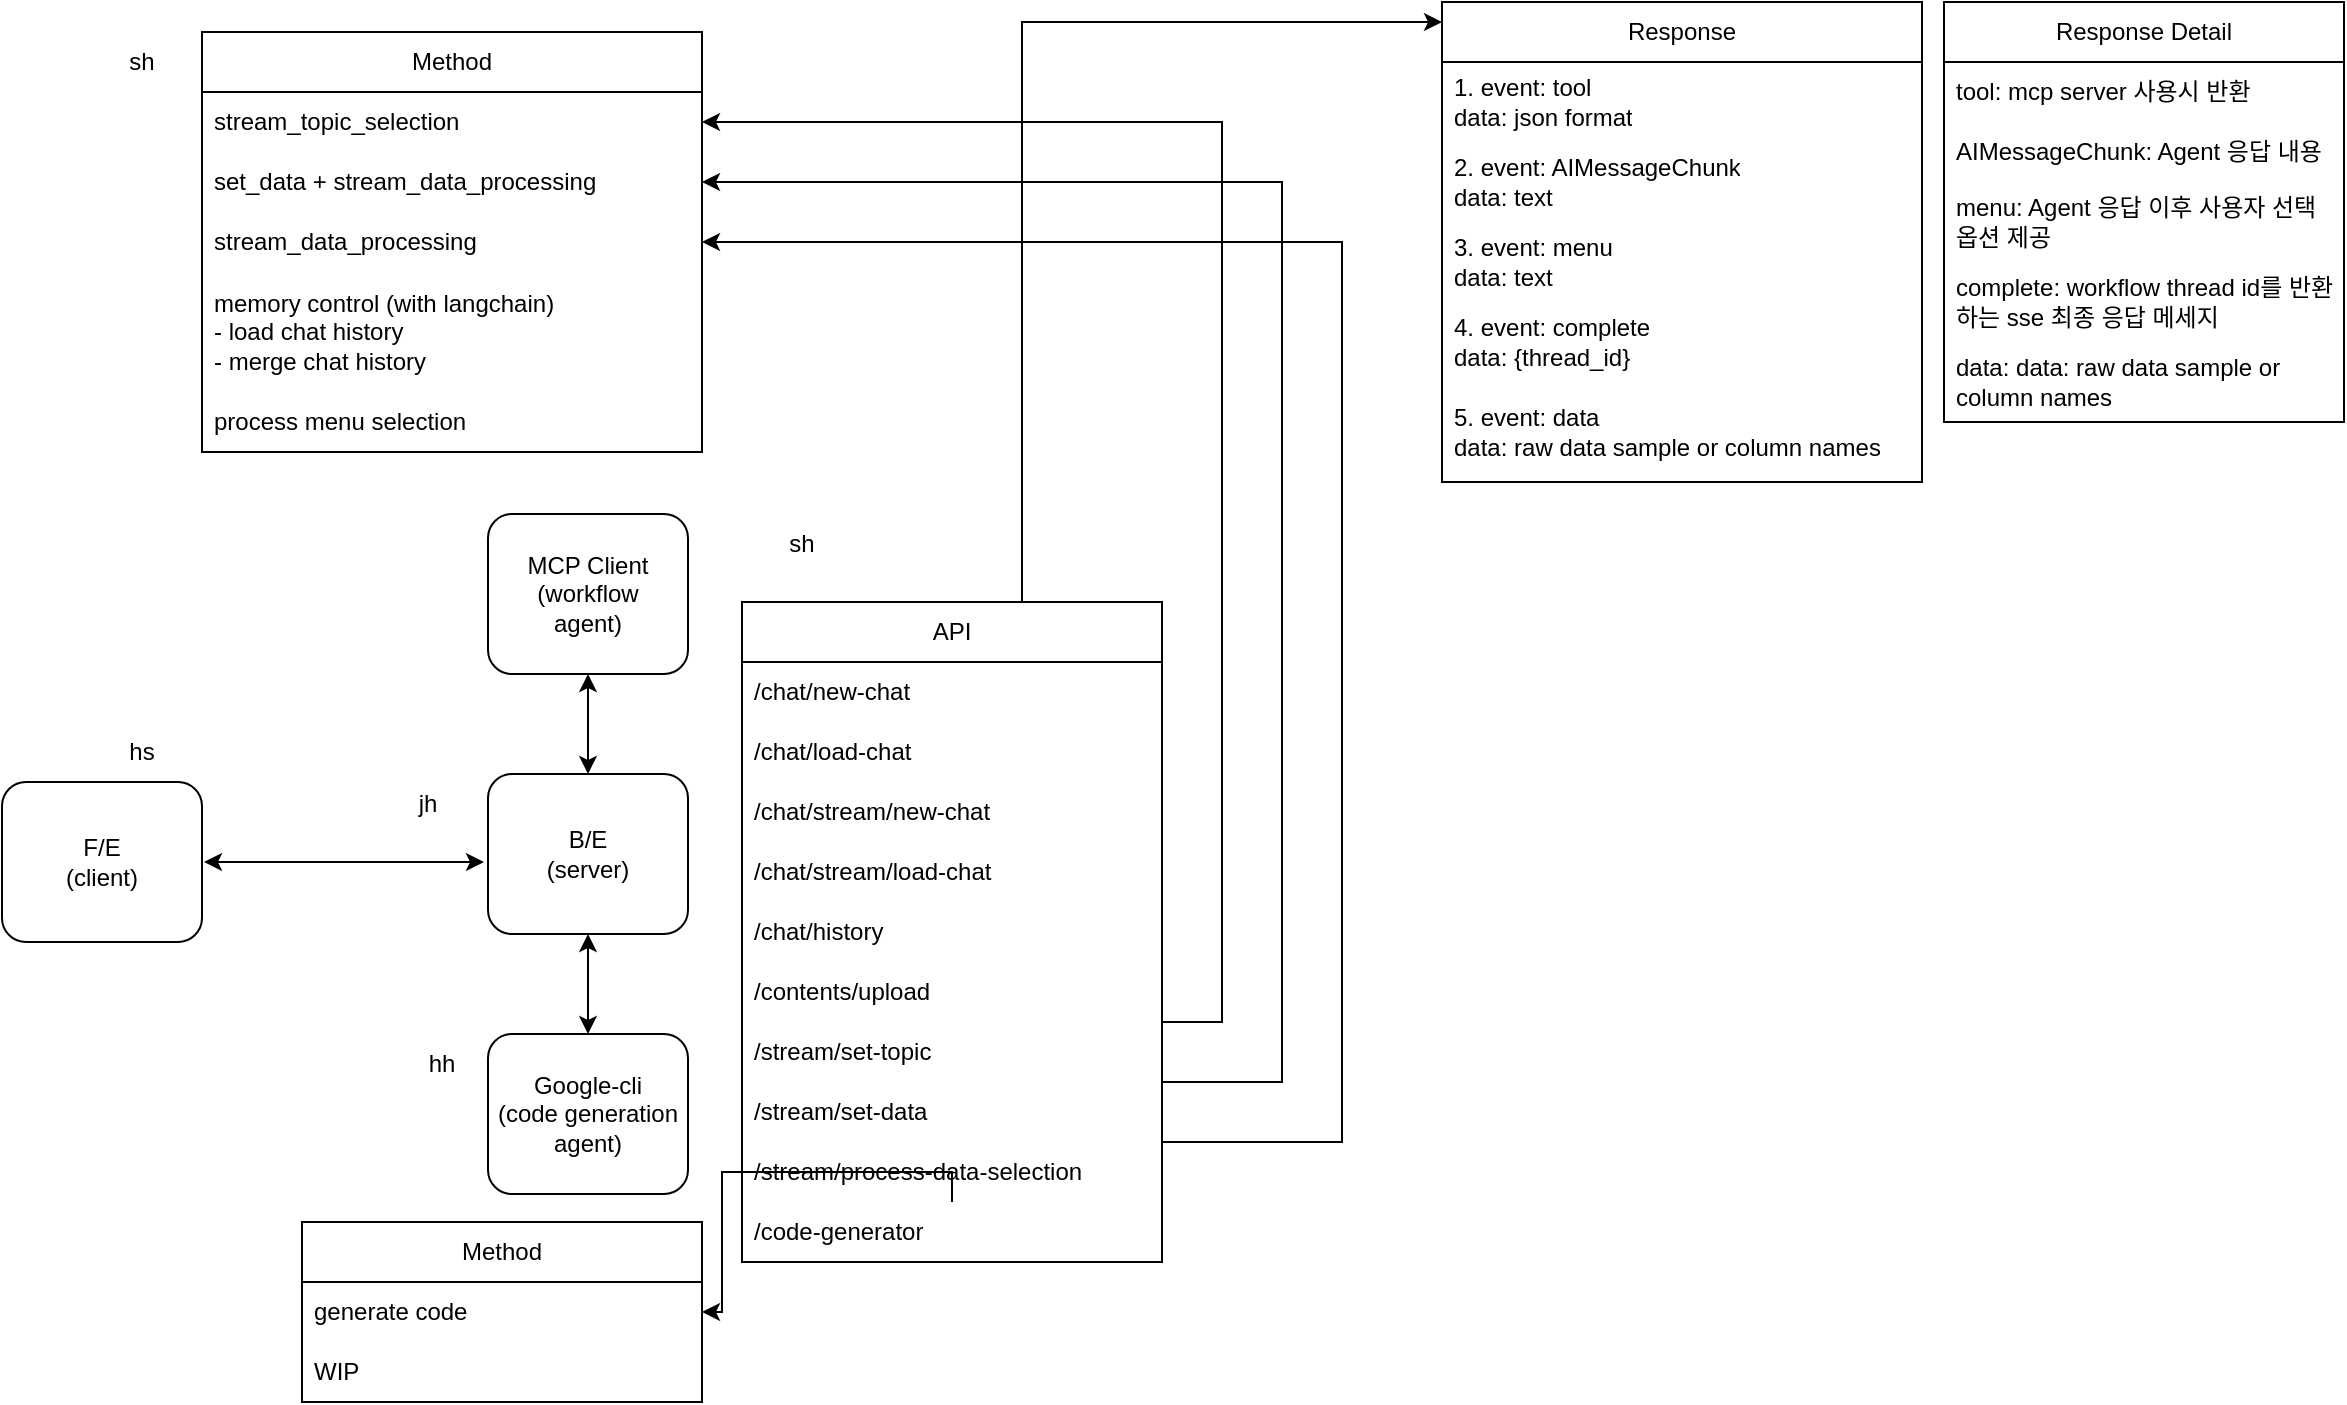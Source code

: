 <mxfile version="28.0.7">
  <diagram name="페이지-1" id="C2fgNOF9yrbnikC-MrI_">
    <mxGraphModel dx="872" dy="1726" grid="1" gridSize="10" guides="1" tooltips="1" connect="1" arrows="1" fold="1" page="1" pageScale="1" pageWidth="827" pageHeight="1169" math="0" shadow="0">
      <root>
        <mxCell id="0" />
        <mxCell id="1" parent="0" />
        <mxCell id="KfStF2gttGucEyvPfkVE-1" value="F/E&lt;div&gt;(client)&lt;/div&gt;" style="rounded=1;whiteSpace=wrap;html=1;" vertex="1" parent="1">
          <mxGeometry x="170" y="200" width="100" height="80" as="geometry" />
        </mxCell>
        <mxCell id="KfStF2gttGucEyvPfkVE-2" value="B/E&lt;div&gt;(server)&lt;/div&gt;" style="rounded=1;whiteSpace=wrap;html=1;" vertex="1" parent="1">
          <mxGeometry x="413" y="196" width="100" height="80" as="geometry" />
        </mxCell>
        <mxCell id="KfStF2gttGucEyvPfkVE-3" value="MCP Client&lt;div&gt;(workflow&lt;br&gt;agent)&lt;/div&gt;" style="rounded=1;whiteSpace=wrap;html=1;" vertex="1" parent="1">
          <mxGeometry x="413" y="66" width="100" height="80" as="geometry" />
        </mxCell>
        <mxCell id="KfStF2gttGucEyvPfkVE-4" value="&lt;div&gt;Google-cli&lt;br&gt;(code generation&lt;br&gt;agent)&lt;/div&gt;" style="rounded=1;whiteSpace=wrap;html=1;" vertex="1" parent="1">
          <mxGeometry x="413" y="326" width="100" height="80" as="geometry" />
        </mxCell>
        <mxCell id="KfStF2gttGucEyvPfkVE-5" value="" style="endArrow=classic;startArrow=classic;html=1;rounded=0;entryX=0.5;entryY=0;entryDx=0;entryDy=0;exitX=0.5;exitY=1;exitDx=0;exitDy=0;" edge="1" parent="1" source="KfStF2gttGucEyvPfkVE-2" target="KfStF2gttGucEyvPfkVE-4">
          <mxGeometry width="50" height="50" relative="1" as="geometry">
            <mxPoint x="509" y="276" as="sourcePoint" />
            <mxPoint x="545" y="276" as="targetPoint" />
          </mxGeometry>
        </mxCell>
        <mxCell id="KfStF2gttGucEyvPfkVE-6" value="" style="endArrow=classic;startArrow=classic;html=1;rounded=0;entryX=0.5;entryY=1;entryDx=0;entryDy=0;exitX=0.5;exitY=0;exitDx=0;exitDy=0;" edge="1" parent="1" source="KfStF2gttGucEyvPfkVE-2" target="KfStF2gttGucEyvPfkVE-3">
          <mxGeometry width="50" height="50" relative="1" as="geometry">
            <mxPoint x="509" y="186" as="sourcePoint" />
            <mxPoint x="619" y="276" as="targetPoint" />
          </mxGeometry>
        </mxCell>
        <mxCell id="KfStF2gttGucEyvPfkVE-7" value="Method" style="swimlane;fontStyle=0;childLayout=stackLayout;horizontal=1;startSize=30;horizontalStack=0;resizeParent=1;resizeParentMax=0;resizeLast=0;collapsible=1;marginBottom=0;whiteSpace=wrap;html=1;" vertex="1" parent="1">
          <mxGeometry x="270" y="-175" width="250" height="210" as="geometry">
            <mxRectangle x="300" y="60" width="60" height="30" as="alternateBounds" />
          </mxGeometry>
        </mxCell>
        <mxCell id="KfStF2gttGucEyvPfkVE-8" value="stream_topic_selection" style="text;strokeColor=none;fillColor=none;align=left;verticalAlign=middle;spacingLeft=4;spacingRight=4;overflow=hidden;points=[[0,0.5],[1,0.5]];portConstraint=eastwest;rotatable=0;whiteSpace=wrap;html=1;" vertex="1" parent="KfStF2gttGucEyvPfkVE-7">
          <mxGeometry y="30" width="250" height="30" as="geometry" />
        </mxCell>
        <mxCell id="KfStF2gttGucEyvPfkVE-9" value="set_data +&amp;nbsp;stream_data_processing" style="text;strokeColor=none;fillColor=none;align=left;verticalAlign=middle;spacingLeft=4;spacingRight=4;overflow=hidden;points=[[0,0.5],[1,0.5]];portConstraint=eastwest;rotatable=0;whiteSpace=wrap;html=1;" vertex="1" parent="KfStF2gttGucEyvPfkVE-7">
          <mxGeometry y="60" width="250" height="30" as="geometry" />
        </mxCell>
        <mxCell id="KfStF2gttGucEyvPfkVE-10" value="stream_data_processing" style="text;strokeColor=none;fillColor=none;align=left;verticalAlign=middle;spacingLeft=4;spacingRight=4;overflow=hidden;points=[[0,0.5],[1,0.5]];portConstraint=eastwest;rotatable=0;whiteSpace=wrap;html=1;" vertex="1" parent="KfStF2gttGucEyvPfkVE-7">
          <mxGeometry y="90" width="250" height="30" as="geometry" />
        </mxCell>
        <mxCell id="KfStF2gttGucEyvPfkVE-11" value="memory control (with langchain)&lt;br&gt;- load chat history&lt;div&gt;- merge chat history&lt;/div&gt;" style="text;strokeColor=none;fillColor=none;align=left;verticalAlign=middle;spacingLeft=4;spacingRight=4;overflow=hidden;points=[[0,0.5],[1,0.5]];portConstraint=eastwest;rotatable=0;whiteSpace=wrap;html=1;" vertex="1" parent="KfStF2gttGucEyvPfkVE-7">
          <mxGeometry y="120" width="250" height="60" as="geometry" />
        </mxCell>
        <mxCell id="KfStF2gttGucEyvPfkVE-12" value="process menu selection" style="text;strokeColor=none;fillColor=none;align=left;verticalAlign=middle;spacingLeft=4;spacingRight=4;overflow=hidden;points=[[0,0.5],[1,0.5]];portConstraint=eastwest;rotatable=0;whiteSpace=wrap;html=1;" vertex="1" parent="KfStF2gttGucEyvPfkVE-7">
          <mxGeometry y="180" width="250" height="30" as="geometry" />
        </mxCell>
        <mxCell id="KfStF2gttGucEyvPfkVE-13" value="" style="endArrow=classic;startArrow=classic;html=1;rounded=0;exitX=1;exitY=0.5;exitDx=0;exitDy=0;" edge="1" parent="1">
          <mxGeometry width="50" height="50" relative="1" as="geometry">
            <mxPoint x="271" y="240" as="sourcePoint" />
            <mxPoint x="411" y="240" as="targetPoint" />
          </mxGeometry>
        </mxCell>
        <mxCell id="KfStF2gttGucEyvPfkVE-14" value="API" style="swimlane;fontStyle=0;childLayout=stackLayout;horizontal=1;startSize=30;horizontalStack=0;resizeParent=1;resizeParentMax=0;resizeLast=0;collapsible=1;marginBottom=0;whiteSpace=wrap;html=1;" vertex="1" parent="1">
          <mxGeometry x="540" y="110" width="210" height="330" as="geometry">
            <mxRectangle x="300" y="60" width="60" height="30" as="alternateBounds" />
          </mxGeometry>
        </mxCell>
        <mxCell id="KfStF2gttGucEyvPfkVE-15" value="/chat/new-chat" style="text;strokeColor=none;fillColor=none;align=left;verticalAlign=middle;spacingLeft=4;spacingRight=4;overflow=hidden;points=[[0,0.5],[1,0.5]];portConstraint=eastwest;rotatable=0;whiteSpace=wrap;html=1;" vertex="1" parent="KfStF2gttGucEyvPfkVE-14">
          <mxGeometry y="30" width="210" height="30" as="geometry" />
        </mxCell>
        <mxCell id="KfStF2gttGucEyvPfkVE-16" value="/chat/load-chat" style="text;strokeColor=none;fillColor=none;align=left;verticalAlign=middle;spacingLeft=4;spacingRight=4;overflow=hidden;points=[[0,0.5],[1,0.5]];portConstraint=eastwest;rotatable=0;whiteSpace=wrap;html=1;" vertex="1" parent="KfStF2gttGucEyvPfkVE-14">
          <mxGeometry y="60" width="210" height="30" as="geometry" />
        </mxCell>
        <mxCell id="KfStF2gttGucEyvPfkVE-17" value="/chat/stream/new-chat" style="text;strokeColor=none;fillColor=none;align=left;verticalAlign=middle;spacingLeft=4;spacingRight=4;overflow=hidden;points=[[0,0.5],[1,0.5]];portConstraint=eastwest;rotatable=0;whiteSpace=wrap;html=1;" vertex="1" parent="KfStF2gttGucEyvPfkVE-14">
          <mxGeometry y="90" width="210" height="30" as="geometry" />
        </mxCell>
        <mxCell id="KfStF2gttGucEyvPfkVE-18" value="/chat/stream/load-chat" style="text;strokeColor=none;fillColor=none;align=left;verticalAlign=middle;spacingLeft=4;spacingRight=4;overflow=hidden;points=[[0,0.5],[1,0.5]];portConstraint=eastwest;rotatable=0;whiteSpace=wrap;html=1;" vertex="1" parent="KfStF2gttGucEyvPfkVE-14">
          <mxGeometry y="120" width="210" height="30" as="geometry" />
        </mxCell>
        <mxCell id="KfStF2gttGucEyvPfkVE-49" value="/chat/history" style="text;strokeColor=none;fillColor=none;align=left;verticalAlign=middle;spacingLeft=4;spacingRight=4;overflow=hidden;points=[[0,0.5],[1,0.5]];portConstraint=eastwest;rotatable=0;whiteSpace=wrap;html=1;" vertex="1" parent="KfStF2gttGucEyvPfkVE-14">
          <mxGeometry y="150" width="210" height="30" as="geometry" />
        </mxCell>
        <mxCell id="KfStF2gttGucEyvPfkVE-19" value="/contents/upload" style="text;strokeColor=none;fillColor=none;align=left;verticalAlign=middle;spacingLeft=4;spacingRight=4;overflow=hidden;points=[[0,0.5],[1,0.5]];portConstraint=eastwest;rotatable=0;whiteSpace=wrap;html=1;" vertex="1" parent="KfStF2gttGucEyvPfkVE-14">
          <mxGeometry y="180" width="210" height="30" as="geometry" />
        </mxCell>
        <mxCell id="KfStF2gttGucEyvPfkVE-20" value="/stream/set-topic" style="text;strokeColor=none;fillColor=none;align=left;verticalAlign=middle;spacingLeft=4;spacingRight=4;overflow=hidden;points=[[0,0.5],[1,0.5]];portConstraint=eastwest;rotatable=0;whiteSpace=wrap;html=1;" vertex="1" parent="KfStF2gttGucEyvPfkVE-14">
          <mxGeometry y="210" width="210" height="30" as="geometry" />
        </mxCell>
        <mxCell id="KfStF2gttGucEyvPfkVE-21" value="/stream/set-data" style="text;strokeColor=none;fillColor=none;align=left;verticalAlign=middle;spacingLeft=4;spacingRight=4;overflow=hidden;points=[[0,0.5],[1,0.5]];portConstraint=eastwest;rotatable=0;whiteSpace=wrap;html=1;" vertex="1" parent="KfStF2gttGucEyvPfkVE-14">
          <mxGeometry y="240" width="210" height="30" as="geometry" />
        </mxCell>
        <mxCell id="KfStF2gttGucEyvPfkVE-22" value="/stream/process-data-selection" style="text;strokeColor=none;fillColor=none;align=left;verticalAlign=middle;spacingLeft=4;spacingRight=4;overflow=hidden;points=[[0,0.5],[1,0.5]];portConstraint=eastwest;rotatable=0;whiteSpace=wrap;html=1;" vertex="1" parent="KfStF2gttGucEyvPfkVE-14">
          <mxGeometry y="270" width="210" height="30" as="geometry" />
        </mxCell>
        <mxCell id="KfStF2gttGucEyvPfkVE-23" value="/code-generator" style="text;strokeColor=none;fillColor=none;align=left;verticalAlign=middle;spacingLeft=4;spacingRight=4;overflow=hidden;points=[[0,0.5],[1,0.5]];portConstraint=eastwest;rotatable=0;whiteSpace=wrap;html=1;" vertex="1" parent="KfStF2gttGucEyvPfkVE-14">
          <mxGeometry y="300" width="210" height="30" as="geometry" />
        </mxCell>
        <mxCell id="KfStF2gttGucEyvPfkVE-24" value="Method" style="swimlane;fontStyle=0;childLayout=stackLayout;horizontal=1;startSize=30;horizontalStack=0;resizeParent=1;resizeParentMax=0;resizeLast=0;collapsible=1;marginBottom=0;whiteSpace=wrap;html=1;" vertex="1" parent="1">
          <mxGeometry x="320" y="420" width="200" height="90" as="geometry">
            <mxRectangle x="300" y="60" width="60" height="30" as="alternateBounds" />
          </mxGeometry>
        </mxCell>
        <mxCell id="KfStF2gttGucEyvPfkVE-25" value="generate code" style="text;strokeColor=none;fillColor=none;align=left;verticalAlign=middle;spacingLeft=4;spacingRight=4;overflow=hidden;points=[[0,0.5],[1,0.5]];portConstraint=eastwest;rotatable=0;whiteSpace=wrap;html=1;" vertex="1" parent="KfStF2gttGucEyvPfkVE-24">
          <mxGeometry y="30" width="200" height="30" as="geometry" />
        </mxCell>
        <mxCell id="KfStF2gttGucEyvPfkVE-26" value="WIP" style="text;strokeColor=none;fillColor=none;align=left;verticalAlign=middle;spacingLeft=4;spacingRight=4;overflow=hidden;points=[[0,0.5],[1,0.5]];portConstraint=eastwest;rotatable=0;whiteSpace=wrap;html=1;" vertex="1" parent="KfStF2gttGucEyvPfkVE-24">
          <mxGeometry y="60" width="200" height="30" as="geometry" />
        </mxCell>
        <mxCell id="KfStF2gttGucEyvPfkVE-27" value="Response Detail" style="swimlane;fontStyle=0;childLayout=stackLayout;horizontal=1;startSize=30;horizontalStack=0;resizeParent=1;resizeParentMax=0;resizeLast=0;collapsible=1;marginBottom=0;whiteSpace=wrap;html=1;" vertex="1" parent="1">
          <mxGeometry x="1141" y="-190" width="200" height="210" as="geometry">
            <mxRectangle x="300" y="60" width="60" height="30" as="alternateBounds" />
          </mxGeometry>
        </mxCell>
        <mxCell id="KfStF2gttGucEyvPfkVE-28" value="tool: mcp server 사용시 반환" style="text;strokeColor=none;fillColor=none;align=left;verticalAlign=middle;spacingLeft=4;spacingRight=4;overflow=hidden;points=[[0,0.5],[1,0.5]];portConstraint=eastwest;rotatable=0;whiteSpace=wrap;html=1;" vertex="1" parent="KfStF2gttGucEyvPfkVE-27">
          <mxGeometry y="30" width="200" height="30" as="geometry" />
        </mxCell>
        <mxCell id="KfStF2gttGucEyvPfkVE-29" value="AIMessageChunk: Agent 응답 내용" style="text;strokeColor=none;fillColor=none;align=left;verticalAlign=middle;spacingLeft=4;spacingRight=4;overflow=hidden;points=[[0,0.5],[1,0.5]];portConstraint=eastwest;rotatable=0;whiteSpace=wrap;html=1;" vertex="1" parent="KfStF2gttGucEyvPfkVE-27">
          <mxGeometry y="60" width="200" height="30" as="geometry" />
        </mxCell>
        <mxCell id="KfStF2gttGucEyvPfkVE-30" value="menu: Agent 응답 이후 사용자 선택 옵션 제공" style="text;strokeColor=none;fillColor=none;align=left;verticalAlign=middle;spacingLeft=4;spacingRight=4;overflow=hidden;points=[[0,0.5],[1,0.5]];portConstraint=eastwest;rotatable=0;whiteSpace=wrap;html=1;" vertex="1" parent="KfStF2gttGucEyvPfkVE-27">
          <mxGeometry y="90" width="200" height="40" as="geometry" />
        </mxCell>
        <mxCell id="KfStF2gttGucEyvPfkVE-31" value="complete: workflow thread id를 반환하는 sse 최종 응답 메세지" style="text;strokeColor=none;fillColor=none;align=left;verticalAlign=middle;spacingLeft=4;spacingRight=4;overflow=hidden;points=[[0,0.5],[1,0.5]];portConstraint=eastwest;rotatable=0;whiteSpace=wrap;html=1;" vertex="1" parent="KfStF2gttGucEyvPfkVE-27">
          <mxGeometry y="130" width="200" height="40" as="geometry" />
        </mxCell>
        <mxCell id="KfStF2gttGucEyvPfkVE-32" value="data: data: raw data sample or column names" style="text;strokeColor=none;fillColor=none;align=left;verticalAlign=middle;spacingLeft=4;spacingRight=4;overflow=hidden;points=[[0,0.5],[1,0.5]];portConstraint=eastwest;rotatable=0;whiteSpace=wrap;html=1;" vertex="1" parent="KfStF2gttGucEyvPfkVE-27">
          <mxGeometry y="170" width="200" height="40" as="geometry" />
        </mxCell>
        <mxCell id="KfStF2gttGucEyvPfkVE-33" value="Response" style="swimlane;fontStyle=0;childLayout=stackLayout;horizontal=1;startSize=30;horizontalStack=0;resizeParent=1;resizeParentMax=0;resizeLast=0;collapsible=1;marginBottom=0;whiteSpace=wrap;html=1;" vertex="1" parent="1">
          <mxGeometry x="890" y="-190" width="240" height="240" as="geometry">
            <mxRectangle x="300" y="60" width="60" height="30" as="alternateBounds" />
          </mxGeometry>
        </mxCell>
        <mxCell id="KfStF2gttGucEyvPfkVE-34" value="&lt;div&gt;1. event: tool&lt;/div&gt;&lt;div&gt;data: json format&lt;/div&gt;" style="text;strokeColor=none;fillColor=none;align=left;verticalAlign=middle;spacingLeft=4;spacingRight=4;overflow=hidden;points=[[0,0.5],[1,0.5]];portConstraint=eastwest;rotatable=0;whiteSpace=wrap;html=1;" vertex="1" parent="KfStF2gttGucEyvPfkVE-33">
          <mxGeometry y="30" width="240" height="40" as="geometry" />
        </mxCell>
        <mxCell id="KfStF2gttGucEyvPfkVE-35" value="&lt;div&gt;2. event: AIMessageChunk&lt;/div&gt;&lt;div&gt;data: text&lt;/div&gt;" style="text;strokeColor=none;fillColor=none;align=left;verticalAlign=middle;spacingLeft=4;spacingRight=4;overflow=hidden;points=[[0,0.5],[1,0.5]];portConstraint=eastwest;rotatable=0;whiteSpace=wrap;html=1;" vertex="1" parent="KfStF2gttGucEyvPfkVE-33">
          <mxGeometry y="70" width="240" height="40" as="geometry" />
        </mxCell>
        <mxCell id="KfStF2gttGucEyvPfkVE-36" value="&lt;div&gt;3. event: menu&lt;/div&gt;&lt;div&gt;data: text&lt;/div&gt;" style="text;strokeColor=none;fillColor=none;align=left;verticalAlign=middle;spacingLeft=4;spacingRight=4;overflow=hidden;points=[[0,0.5],[1,0.5]];portConstraint=eastwest;rotatable=0;whiteSpace=wrap;html=1;" vertex="1" parent="KfStF2gttGucEyvPfkVE-33">
          <mxGeometry y="110" width="240" height="40" as="geometry" />
        </mxCell>
        <mxCell id="KfStF2gttGucEyvPfkVE-37" value="&lt;div&gt;4. event: complete&lt;/div&gt;&lt;div&gt;data: {thread_id}&lt;/div&gt;" style="text;strokeColor=none;fillColor=none;align=left;verticalAlign=middle;spacingLeft=4;spacingRight=4;overflow=hidden;points=[[0,0.5],[1,0.5]];portConstraint=eastwest;rotatable=0;whiteSpace=wrap;html=1;" vertex="1" parent="KfStF2gttGucEyvPfkVE-33">
          <mxGeometry y="150" width="240" height="40" as="geometry" />
        </mxCell>
        <mxCell id="KfStF2gttGucEyvPfkVE-38" value="&lt;div&gt;5. event: data&lt;/div&gt;&lt;div&gt;data: raw data sample or column names&lt;/div&gt;" style="text;strokeColor=none;fillColor=none;align=left;verticalAlign=middle;spacingLeft=4;spacingRight=4;overflow=hidden;points=[[0,0.5],[1,0.5]];portConstraint=eastwest;rotatable=0;whiteSpace=wrap;html=1;" vertex="1" parent="KfStF2gttGucEyvPfkVE-33">
          <mxGeometry y="190" width="240" height="50" as="geometry" />
        </mxCell>
        <mxCell id="KfStF2gttGucEyvPfkVE-39" style="edgeStyle=orthogonalEdgeStyle;rounded=0;orthogonalLoop=1;jettySize=auto;html=1;" edge="1" parent="1" source="KfStF2gttGucEyvPfkVE-14" target="KfStF2gttGucEyvPfkVE-33">
          <mxGeometry relative="1" as="geometry">
            <Array as="points">
              <mxPoint x="680" y="-180" />
            </Array>
          </mxGeometry>
        </mxCell>
        <mxCell id="KfStF2gttGucEyvPfkVE-40" value="sh" style="text;html=1;align=center;verticalAlign=middle;whiteSpace=wrap;rounded=0;" vertex="1" parent="1">
          <mxGeometry x="210" y="-175" width="60" height="30" as="geometry" />
        </mxCell>
        <mxCell id="KfStF2gttGucEyvPfkVE-41" value="jh" style="text;html=1;align=center;verticalAlign=middle;whiteSpace=wrap;rounded=0;" vertex="1" parent="1">
          <mxGeometry x="353" y="196" width="60" height="30" as="geometry" />
        </mxCell>
        <mxCell id="KfStF2gttGucEyvPfkVE-42" value="hh" style="text;html=1;align=center;verticalAlign=middle;whiteSpace=wrap;rounded=0;" vertex="1" parent="1">
          <mxGeometry x="360" y="326" width="60" height="30" as="geometry" />
        </mxCell>
        <mxCell id="KfStF2gttGucEyvPfkVE-43" value="hs" style="text;html=1;align=center;verticalAlign=middle;whiteSpace=wrap;rounded=0;" vertex="1" parent="1">
          <mxGeometry x="210" y="170" width="60" height="30" as="geometry" />
        </mxCell>
        <mxCell id="KfStF2gttGucEyvPfkVE-44" style="edgeStyle=orthogonalEdgeStyle;rounded=0;orthogonalLoop=1;jettySize=auto;html=1;" edge="1" parent="1" source="KfStF2gttGucEyvPfkVE-23" target="KfStF2gttGucEyvPfkVE-25">
          <mxGeometry relative="1" as="geometry">
            <Array as="points">
              <mxPoint x="530" y="395" />
              <mxPoint x="530" y="465" />
            </Array>
          </mxGeometry>
        </mxCell>
        <mxCell id="KfStF2gttGucEyvPfkVE-45" style="edgeStyle=orthogonalEdgeStyle;rounded=0;orthogonalLoop=1;jettySize=auto;html=1;entryX=1;entryY=0.5;entryDx=0;entryDy=0;" edge="1" parent="1" source="KfStF2gttGucEyvPfkVE-20" target="KfStF2gttGucEyvPfkVE-8">
          <mxGeometry relative="1" as="geometry">
            <Array as="points">
              <mxPoint x="780" y="320" />
              <mxPoint x="780" y="-130" />
            </Array>
          </mxGeometry>
        </mxCell>
        <mxCell id="KfStF2gttGucEyvPfkVE-46" style="edgeStyle=orthogonalEdgeStyle;rounded=0;orthogonalLoop=1;jettySize=auto;html=1;entryX=1;entryY=0.5;entryDx=0;entryDy=0;" edge="1" parent="1" source="KfStF2gttGucEyvPfkVE-21" target="KfStF2gttGucEyvPfkVE-9">
          <mxGeometry relative="1" as="geometry">
            <Array as="points">
              <mxPoint x="810" y="350" />
              <mxPoint x="810" y="-100" />
            </Array>
          </mxGeometry>
        </mxCell>
        <mxCell id="KfStF2gttGucEyvPfkVE-47" style="edgeStyle=orthogonalEdgeStyle;rounded=0;orthogonalLoop=1;jettySize=auto;html=1;entryX=1;entryY=0.5;entryDx=0;entryDy=0;" edge="1" parent="1" source="KfStF2gttGucEyvPfkVE-22" target="KfStF2gttGucEyvPfkVE-10">
          <mxGeometry relative="1" as="geometry">
            <Array as="points">
              <mxPoint x="840" y="380" />
              <mxPoint x="840" y="-70" />
            </Array>
          </mxGeometry>
        </mxCell>
        <mxCell id="KfStF2gttGucEyvPfkVE-48" value="sh" style="text;html=1;align=center;verticalAlign=middle;whiteSpace=wrap;rounded=0;" vertex="1" parent="1">
          <mxGeometry x="540" y="66" width="60" height="30" as="geometry" />
        </mxCell>
      </root>
    </mxGraphModel>
  </diagram>
</mxfile>

